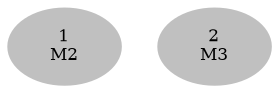  digraph g{ forcelabels=true;
1[label=<1<BR/>M2>,color="grey",style=filled,fontsize=8];
2[label=<2<BR/>M3>,color="grey",style=filled,fontsize=8];
 }
